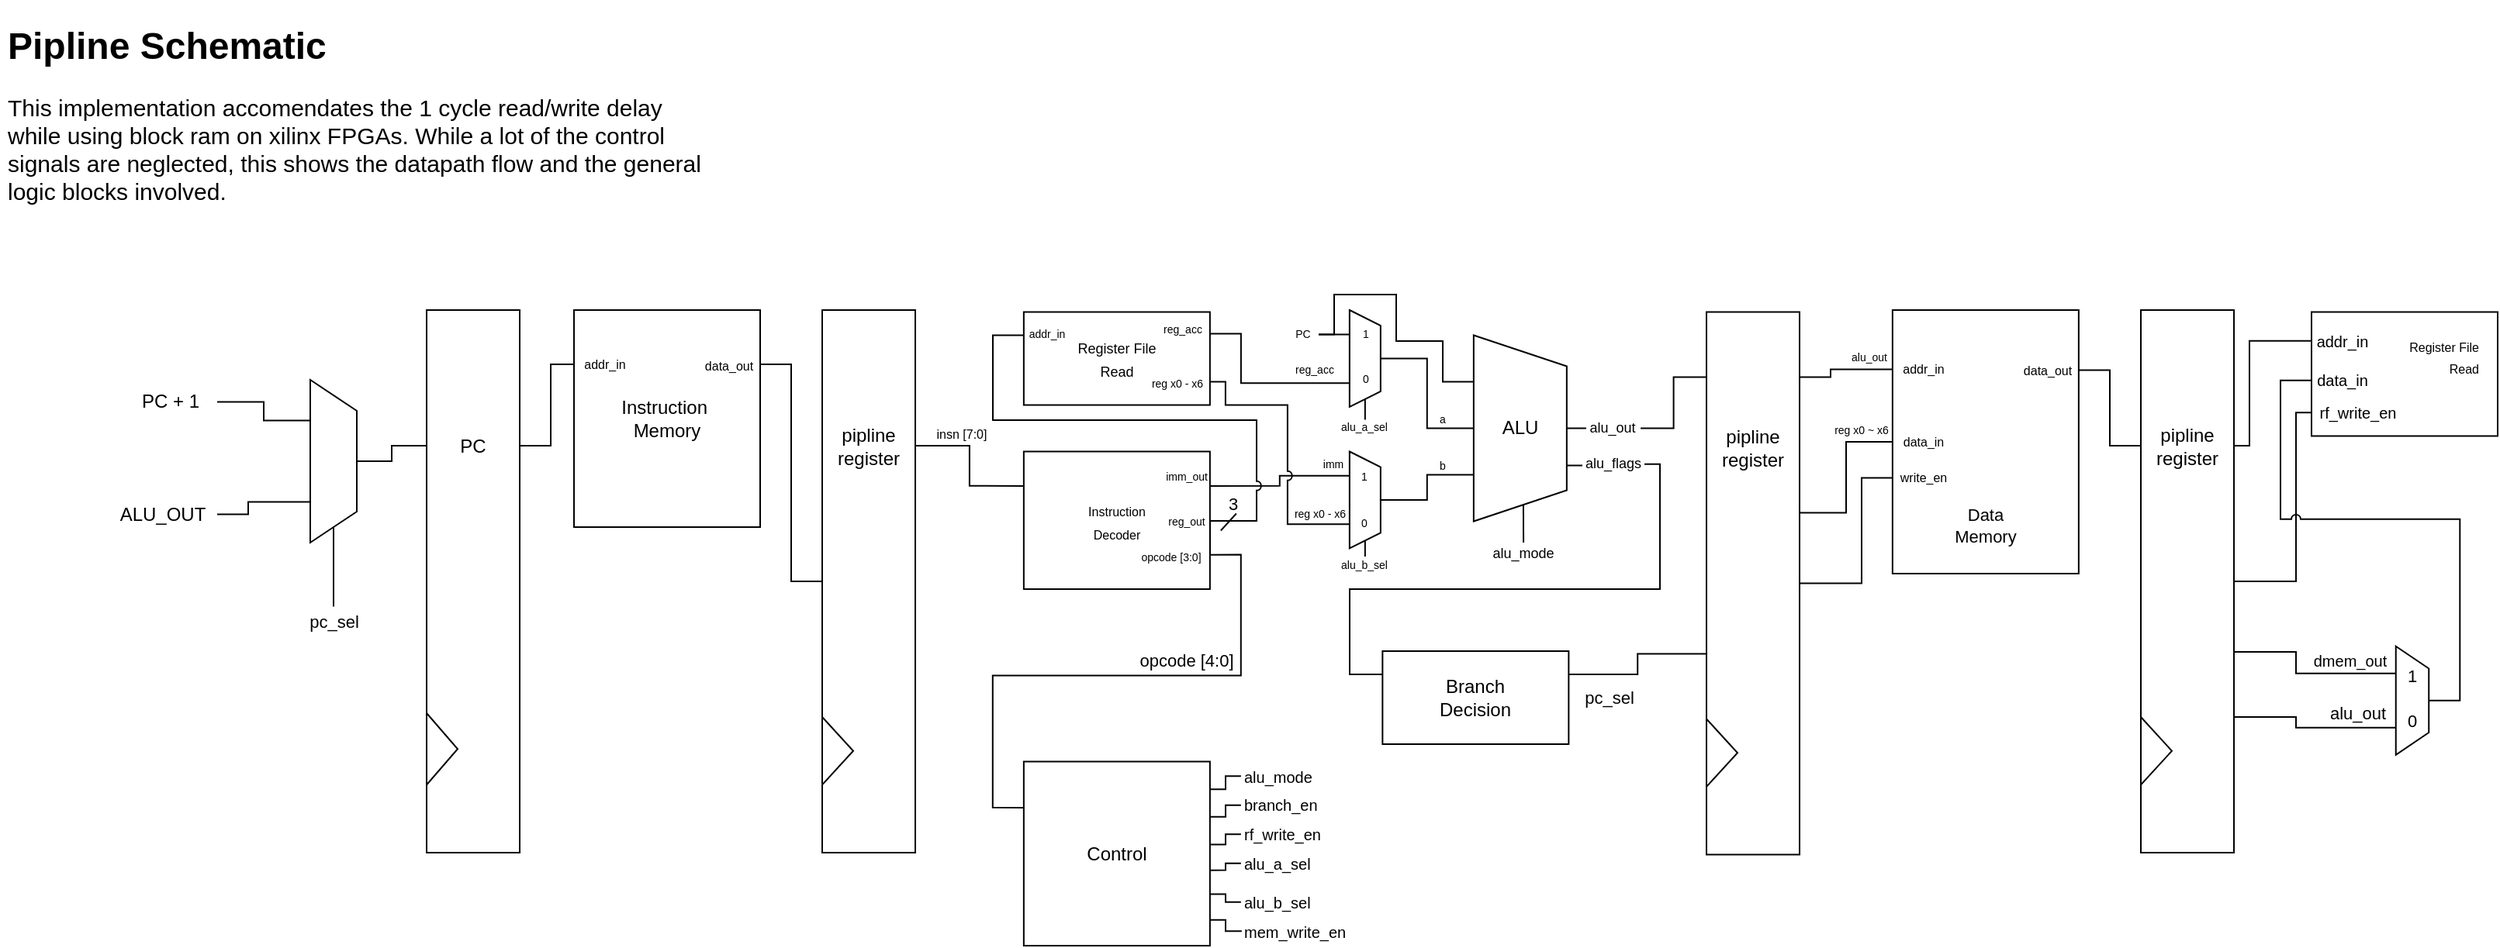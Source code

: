 <mxfile version="22.1.15" type="device">
  <diagram name="Page-1" id="C5f-q9KIwTnNEgcXSA0X">
    <mxGraphModel dx="414" dy="281" grid="1" gridSize="10" guides="1" tooltips="1" connect="1" arrows="1" fold="1" page="1" pageScale="1" pageWidth="1700" pageHeight="700" math="0" shadow="0">
      <root>
        <mxCell id="0" />
        <mxCell id="1" parent="0" />
        <mxCell id="jeE5MprJbQdfb26vRbnc-1" value="&lt;h1&gt;&lt;span style=&quot;background-color: initial;&quot;&gt;Pipline Schematic&lt;/span&gt;&lt;/h1&gt;&lt;p&gt;&lt;span style=&quot;font-size: 15px; font-weight: 400;&quot;&gt;This implementation accomendates the 1 cycle read/write delay while using block ram on xilinx FPGAs. While a lot of the control signals are neglected, this shows the datapath flow and the general logic blocks involved.&lt;/span&gt;&lt;/p&gt;&lt;p style=&quot;font-size: 15px;&quot;&gt;&lt;br&gt;&lt;/p&gt;" style="text;html=1;strokeColor=none;fillColor=none;spacing=5;spacingTop=-20;whiteSpace=wrap;overflow=hidden;rounded=0;" parent="1" vertex="1">
          <mxGeometry x="40" y="50" width="460" height="130" as="geometry" />
        </mxCell>
        <mxCell id="LwA3oYYz0MGMY8bBPc8x-19" value="x" style="group" parent="1" vertex="1" connectable="0">
          <mxGeometry x="315" y="240" width="60" height="350" as="geometry" />
        </mxCell>
        <mxCell id="LwA3oYYz0MGMY8bBPc8x-10" value="" style="rounded=0;whiteSpace=wrap;html=1;container=0;" parent="LwA3oYYz0MGMY8bBPc8x-19" vertex="1">
          <mxGeometry width="60" height="350" as="geometry" />
        </mxCell>
        <mxCell id="LwA3oYYz0MGMY8bBPc8x-11" value="&lt;font style=&quot;font-size: 12px;&quot;&gt;PC&lt;/font&gt;" style="text;html=1;strokeColor=none;fillColor=none;align=center;verticalAlign=middle;whiteSpace=wrap;rounded=0;container=0;" parent="LwA3oYYz0MGMY8bBPc8x-19" vertex="1">
          <mxGeometry x="15" y="43.75" width="30" height="87.5" as="geometry" />
        </mxCell>
        <mxCell id="LwA3oYYz0MGMY8bBPc8x-18" value="" style="triangle;whiteSpace=wrap;html=1;container=0;" parent="LwA3oYYz0MGMY8bBPc8x-19" vertex="1">
          <mxGeometry y="260" width="20" height="46.25" as="geometry" />
        </mxCell>
        <mxCell id="czWufR2v6qfrCZfqMZqi-69" style="edgeStyle=orthogonalEdgeStyle;shape=connector;rounded=0;jumpStyle=arc;orthogonalLoop=1;jettySize=auto;html=1;exitX=1;exitY=0.25;exitDx=0;exitDy=0;entryX=0;entryY=0.5;entryDx=0;entryDy=0;labelBackgroundColor=default;strokeColor=default;align=center;verticalAlign=middle;fontFamily=Helvetica;fontSize=11;fontColor=default;endArrow=none;endFill=0;" parent="1" source="LwA3oYYz0MGMY8bBPc8x-20" target="LwA3oYYz0MGMY8bBPc8x-23" edge="1">
          <mxGeometry relative="1" as="geometry">
            <Array as="points">
              <mxPoint x="550" y="275" />
              <mxPoint x="550" y="415" />
            </Array>
          </mxGeometry>
        </mxCell>
        <mxCell id="LwA3oYYz0MGMY8bBPc8x-20" value="Instruction&amp;nbsp;&lt;br&gt;Memory" style="rounded=0;whiteSpace=wrap;html=1;" parent="1" vertex="1">
          <mxGeometry x="410" y="240" width="120" height="140" as="geometry" />
        </mxCell>
        <mxCell id="LwA3oYYz0MGMY8bBPc8x-22" value="" style="group" parent="1" vertex="1" connectable="0">
          <mxGeometry x="570" y="240" width="60" height="350" as="geometry" />
        </mxCell>
        <mxCell id="LwA3oYYz0MGMY8bBPc8x-23" value="" style="rounded=0;whiteSpace=wrap;html=1;container=0;" parent="LwA3oYYz0MGMY8bBPc8x-22" vertex="1">
          <mxGeometry width="60" height="350" as="geometry" />
        </mxCell>
        <mxCell id="LwA3oYYz0MGMY8bBPc8x-24" value="pipline&lt;br&gt;register" style="text;html=1;strokeColor=none;fillColor=none;align=center;verticalAlign=middle;whiteSpace=wrap;rounded=0;container=0;" parent="LwA3oYYz0MGMY8bBPc8x-22" vertex="1">
          <mxGeometry x="15" y="43.75" width="30" height="87.5" as="geometry" />
        </mxCell>
        <mxCell id="LwA3oYYz0MGMY8bBPc8x-25" value="" style="triangle;whiteSpace=wrap;html=1;container=0;" parent="LwA3oYYz0MGMY8bBPc8x-22" vertex="1">
          <mxGeometry y="262.5" width="20" height="43.75" as="geometry" />
        </mxCell>
        <mxCell id="czWufR2v6qfrCZfqMZqi-32" style="edgeStyle=orthogonalEdgeStyle;shape=connector;rounded=0;orthogonalLoop=1;jettySize=auto;html=1;exitX=1;exitY=0.25;exitDx=0;exitDy=0;entryX=0.25;entryY=1;entryDx=0;entryDy=0;labelBackgroundColor=default;strokeColor=default;align=center;verticalAlign=middle;fontFamily=Helvetica;fontSize=11;fontColor=default;endArrow=none;endFill=0;jumpStyle=arc;" parent="1" source="LwA3oYYz0MGMY8bBPc8x-26" target="czWufR2v6qfrCZfqMZqi-17" edge="1">
          <mxGeometry relative="1" as="geometry" />
        </mxCell>
        <mxCell id="czWufR2v6qfrCZfqMZqi-70" style="edgeStyle=orthogonalEdgeStyle;shape=connector;rounded=0;jumpStyle=arc;orthogonalLoop=1;jettySize=auto;html=1;exitX=1;exitY=0.75;exitDx=0;exitDy=0;labelBackgroundColor=default;strokeColor=default;align=center;verticalAlign=middle;fontFamily=Helvetica;fontSize=11;fontColor=default;endArrow=none;endFill=0;entryX=0;entryY=0.25;entryDx=0;entryDy=0;" parent="1" source="LwA3oYYz0MGMY8bBPc8x-26" target="LwA3oYYz0MGMY8bBPc8x-57" edge="1">
          <mxGeometry relative="1" as="geometry">
            <mxPoint x="829.93" y="376.11" as="targetPoint" />
            <Array as="points">
              <mxPoint x="820" y="376" />
              <mxPoint x="850" y="376" />
              <mxPoint x="850" y="311" />
              <mxPoint x="680" y="311" />
              <mxPoint x="680" y="256" />
            </Array>
          </mxGeometry>
        </mxCell>
        <mxCell id="czWufR2v6qfrCZfqMZqi-86" style="edgeStyle=orthogonalEdgeStyle;shape=connector;rounded=0;jumpStyle=arc;orthogonalLoop=1;jettySize=auto;html=1;exitX=1;exitY=0.75;exitDx=0;exitDy=0;entryX=0;entryY=0.25;entryDx=0;entryDy=0;labelBackgroundColor=default;strokeColor=default;align=center;verticalAlign=middle;fontFamily=Helvetica;fontSize=11;fontColor=default;endArrow=none;endFill=0;" parent="1" source="LwA3oYYz0MGMY8bBPc8x-26" target="LwA3oYYz0MGMY8bBPc8x-52" edge="1">
          <mxGeometry relative="1" as="geometry" />
        </mxCell>
        <mxCell id="LwA3oYYz0MGMY8bBPc8x-26" value="&lt;font style=&quot;font-size: 8px;&quot;&gt;Instruction &lt;br&gt;Decoder&lt;/font&gt;" style="rounded=0;whiteSpace=wrap;html=1;" parent="1" vertex="1">
          <mxGeometry x="699.93" y="331.25" width="120" height="88.75" as="geometry" />
        </mxCell>
        <mxCell id="czWufR2v6qfrCZfqMZqi-59" style="edgeStyle=orthogonalEdgeStyle;shape=connector;rounded=0;jumpStyle=arc;orthogonalLoop=1;jettySize=auto;html=1;exitX=1;exitY=0.25;exitDx=0;exitDy=0;labelBackgroundColor=default;strokeColor=default;align=center;verticalAlign=middle;fontFamily=Helvetica;fontSize=11;fontColor=default;endArrow=none;endFill=0;entryX=0;entryY=0.63;entryDx=0;entryDy=0;entryPerimeter=0;" parent="1" source="LwA3oYYz0MGMY8bBPc8x-27" target="Yd-1eChZx268DEH1X6W6-35" edge="1">
          <mxGeometry relative="1" as="geometry">
            <mxPoint x="1140.47" y="436.2" as="targetPoint" />
          </mxGeometry>
        </mxCell>
        <mxCell id="LwA3oYYz0MGMY8bBPc8x-27" value="Branch &lt;br&gt;Decision" style="rounded=0;whiteSpace=wrap;html=1;" parent="1" vertex="1">
          <mxGeometry x="931.18" y="460" width="120" height="60" as="geometry" />
        </mxCell>
        <mxCell id="LwA3oYYz0MGMY8bBPc8x-51" value="" style="rounded=0;whiteSpace=wrap;html=1;" parent="1" vertex="1">
          <mxGeometry x="1259.93" y="240" width="120" height="170" as="geometry" />
        </mxCell>
        <mxCell id="LwA3oYYz0MGMY8bBPc8x-52" value="Control" style="rounded=0;whiteSpace=wrap;html=1;points=[[0,0,0,0,0],[0,0.25,0,0,0],[0,0.5,0,0,0],[0,0.75,0,0,0],[0,1,0,0,0],[0.25,0,0,0,0],[0.25,1,0,0,0],[0.5,0,0,0,0],[0.5,1,0,0,0],[0.75,0,0,0,0],[0.75,1,0,0,0],[1,0,0,0,0],[1,0.15,0,0,0],[1,0.3,0,0,0],[1,0.45,0,0,0],[1,0.59,0,0,0],[1,0.72,0,0,0],[1,0.86,0,0,0],[1,1,0,0,0]];" parent="1" vertex="1">
          <mxGeometry x="699.93" y="531.25" width="120" height="118.75" as="geometry" />
        </mxCell>
        <mxCell id="LwA3oYYz0MGMY8bBPc8x-53" value="" style="group" parent="1" vertex="1" connectable="0">
          <mxGeometry x="1420" y="240" width="60" height="350" as="geometry" />
        </mxCell>
        <mxCell id="LwA3oYYz0MGMY8bBPc8x-54" value="" style="rounded=0;whiteSpace=wrap;html=1;container=0;points=[[0,0,0,0,0],[0,0.12,0,0,0],[0,0.25,0,0,0],[0,0.37,0,0,0],[0,0.5,0,0,0],[0,0.63,0,0,0],[0,0.75,0,0,0],[0,0.88,0,0,0],[0,1,0,0,0],[0.25,0,0,0,0],[0.25,1,0,0,0],[0.5,0,0,0,0],[0.5,1,0,0,0],[0.75,0,0,0,0],[0.75,1,0,0,0],[1,0,0,0,0],[1,0.12,0,0,0],[1,0.25,0,0,0],[1,0.37,0,0,0],[1,0.5,0,0,0],[1,0.63,0,0,0],[1,0.75,0,0,0],[1,0.88,0,0,0],[1,1,0,0,0]];" parent="LwA3oYYz0MGMY8bBPc8x-53" vertex="1">
          <mxGeometry width="60" height="350" as="geometry" />
        </mxCell>
        <mxCell id="LwA3oYYz0MGMY8bBPc8x-55" value="pipline&lt;br&gt;register" style="text;html=1;strokeColor=none;fillColor=none;align=center;verticalAlign=middle;whiteSpace=wrap;rounded=0;container=0;" parent="LwA3oYYz0MGMY8bBPc8x-53" vertex="1">
          <mxGeometry x="15" y="43.75" width="30" height="87.5" as="geometry" />
        </mxCell>
        <mxCell id="LwA3oYYz0MGMY8bBPc8x-56" value="" style="triangle;whiteSpace=wrap;html=1;container=0;" parent="LwA3oYYz0MGMY8bBPc8x-53" vertex="1">
          <mxGeometry y="262.5" width="20" height="43.75" as="geometry" />
        </mxCell>
        <mxCell id="czWufR2v6qfrCZfqMZqi-20" style="edgeStyle=orthogonalEdgeStyle;shape=connector;rounded=0;orthogonalLoop=1;jettySize=auto;html=1;exitX=1;exitY=0.25;exitDx=0;exitDy=0;entryX=0.75;entryY=1;entryDx=0;entryDy=0;labelBackgroundColor=default;strokeColor=default;align=center;verticalAlign=middle;fontFamily=Helvetica;fontSize=11;fontColor=default;endArrow=none;endFill=0;" parent="1" edge="1">
          <mxGeometry relative="1" as="geometry">
            <mxPoint x="819.93" y="256.44" as="sourcePoint" />
            <mxPoint x="909.93" y="287.065" as="targetPoint" />
            <Array as="points">
              <mxPoint x="819.93" y="255.25" />
              <mxPoint x="839.93" y="255.25" />
              <mxPoint x="839.93" y="287.25" />
            </Array>
          </mxGeometry>
        </mxCell>
        <mxCell id="czWufR2v6qfrCZfqMZqi-31" style="edgeStyle=orthogonalEdgeStyle;shape=connector;rounded=0;orthogonalLoop=1;jettySize=auto;html=1;exitX=1;exitY=0.75;exitDx=0;exitDy=0;labelBackgroundColor=default;strokeColor=default;align=center;verticalAlign=middle;fontFamily=Helvetica;fontSize=11;fontColor=default;endArrow=none;endFill=0;entryX=0.75;entryY=1;entryDx=0;entryDy=0;jumpStyle=arc;" parent="1" source="LwA3oYYz0MGMY8bBPc8x-57" target="czWufR2v6qfrCZfqMZqi-17" edge="1">
          <mxGeometry relative="1" as="geometry">
            <mxPoint x="889.93" y="381.25" as="targetPoint" />
            <Array as="points">
              <mxPoint x="829.93" y="286.25" />
              <mxPoint x="829.93" y="301.25" />
              <mxPoint x="869.93" y="301.25" />
              <mxPoint x="869.93" y="378.25" />
            </Array>
          </mxGeometry>
        </mxCell>
        <mxCell id="LwA3oYYz0MGMY8bBPc8x-57" value="&lt;font style=&quot;font-size: 9px;&quot;&gt;Register File &lt;br&gt;Read&lt;/font&gt;" style="rounded=0;whiteSpace=wrap;html=1;" parent="1" vertex="1">
          <mxGeometry x="699.93" y="241.25" width="120" height="60" as="geometry" />
        </mxCell>
        <mxCell id="LwA3oYYz0MGMY8bBPc8x-58" value="" style="rounded=0;whiteSpace=wrap;html=1;" parent="1" vertex="1">
          <mxGeometry x="1530" y="241.25" width="120" height="80" as="geometry" />
        </mxCell>
        <mxCell id="Yd-1eChZx268DEH1X6W6-60" style="edgeStyle=orthogonalEdgeStyle;shape=connector;rounded=0;orthogonalLoop=1;jettySize=auto;html=1;entryX=0.25;entryY=1;entryDx=0;entryDy=0;labelBackgroundColor=default;strokeColor=default;align=center;verticalAlign=middle;fontFamily=Helvetica;fontSize=11;fontColor=default;endArrow=none;endFill=0;" parent="1" source="czWufR2v6qfrCZfqMZqi-7" target="Yd-1eChZx268DEH1X6W6-4" edge="1">
          <mxGeometry relative="1" as="geometry" />
        </mxCell>
        <mxCell id="czWufR2v6qfrCZfqMZqi-7" value="PC + 1" style="text;html=1;strokeColor=none;fillColor=none;align=center;verticalAlign=middle;whiteSpace=wrap;rounded=0;" parent="1" vertex="1">
          <mxGeometry x="120" y="284.25" width="60" height="30" as="geometry" />
        </mxCell>
        <mxCell id="czWufR2v6qfrCZfqMZqi-18" style="edgeStyle=orthogonalEdgeStyle;shape=connector;rounded=0;orthogonalLoop=1;jettySize=auto;html=1;exitX=0.5;exitY=0;exitDx=0;exitDy=0;entryX=0.5;entryY=1;entryDx=0;entryDy=0;labelBackgroundColor=default;strokeColor=default;align=center;verticalAlign=middle;fontFamily=Helvetica;fontSize=11;fontColor=default;endArrow=none;endFill=0;entryPerimeter=0;" parent="1" source="czWufR2v6qfrCZfqMZqi-16" target="czWufR2v6qfrCZfqMZqi-36" edge="1">
          <mxGeometry relative="1" as="geometry">
            <mxPoint x="969.93" y="281.25" as="targetPoint" />
          </mxGeometry>
        </mxCell>
        <mxCell id="czWufR2v6qfrCZfqMZqi-16" value="" style="shape=trapezoid;perimeter=trapezoidPerimeter;whiteSpace=wrap;html=1;fixedSize=1;direction=south;size=10;" parent="1" vertex="1">
          <mxGeometry x="909.93" y="240" width="20" height="62.5" as="geometry" />
        </mxCell>
        <mxCell id="czWufR2v6qfrCZfqMZqi-19" style="edgeStyle=orthogonalEdgeStyle;shape=connector;rounded=0;orthogonalLoop=1;jettySize=auto;html=1;exitX=0.5;exitY=0;exitDx=0;exitDy=0;entryX=0.75;entryY=1;entryDx=0;entryDy=0;labelBackgroundColor=default;strokeColor=default;align=center;verticalAlign=middle;fontFamily=Helvetica;fontSize=11;fontColor=default;endArrow=none;endFill=0;entryPerimeter=0;" parent="1" source="czWufR2v6qfrCZfqMZqi-17" target="czWufR2v6qfrCZfqMZqi-36" edge="1">
          <mxGeometry relative="1" as="geometry">
            <mxPoint x="969.93" y="351.25" as="targetPoint" />
          </mxGeometry>
        </mxCell>
        <mxCell id="czWufR2v6qfrCZfqMZqi-17" value="" style="shape=trapezoid;perimeter=trapezoidPerimeter;whiteSpace=wrap;html=1;fixedSize=1;direction=south;size=10;" parent="1" vertex="1">
          <mxGeometry x="909.93" y="331.25" width="20" height="62.5" as="geometry" />
        </mxCell>
        <mxCell id="czWufR2v6qfrCZfqMZqi-23" value="reg_acc" style="text;html=1;strokeColor=none;fillColor=none;align=center;verticalAlign=middle;whiteSpace=wrap;rounded=0;fontSize=7;fontFamily=Helvetica;fontColor=default;" parent="1" vertex="1">
          <mxGeometry x="869.93" y="273.25" width="35" height="11" as="geometry" />
        </mxCell>
        <mxCell id="czWufR2v6qfrCZfqMZqi-26" style="edgeStyle=orthogonalEdgeStyle;shape=connector;rounded=0;orthogonalLoop=1;jettySize=auto;html=1;exitX=1;exitY=0.5;exitDx=0;exitDy=0;entryX=0.25;entryY=1;entryDx=0;entryDy=0;labelBackgroundColor=default;strokeColor=default;align=center;verticalAlign=middle;fontFamily=Helvetica;fontSize=11;fontColor=default;endArrow=none;endFill=0;" parent="1" source="czWufR2v6qfrCZfqMZqi-25" target="czWufR2v6qfrCZfqMZqi-16" edge="1">
          <mxGeometry relative="1" as="geometry" />
        </mxCell>
        <mxCell id="czWufR2v6qfrCZfqMZqi-25" value="PC" style="text;html=1;strokeColor=none;fillColor=none;align=center;verticalAlign=middle;whiteSpace=wrap;rounded=0;fontSize=7;fontFamily=Helvetica;fontColor=default;" parent="1" vertex="1">
          <mxGeometry x="869.93" y="252.75" width="20.07" height="6" as="geometry" />
        </mxCell>
        <mxCell id="czWufR2v6qfrCZfqMZqi-27" value="0" style="text;html=1;strokeColor=none;fillColor=none;align=center;verticalAlign=middle;whiteSpace=wrap;rounded=0;fontSize=7;fontFamily=Helvetica;fontColor=default;" parent="1" vertex="1">
          <mxGeometry x="908.68" y="282.25" width="22.5" height="6" as="geometry" />
        </mxCell>
        <mxCell id="czWufR2v6qfrCZfqMZqi-28" value="1" style="text;html=1;strokeColor=none;fillColor=none;align=center;verticalAlign=middle;whiteSpace=wrap;rounded=0;fontSize=7;fontFamily=Helvetica;fontColor=default;" parent="1" vertex="1">
          <mxGeometry x="908.68" y="252.75" width="22.5" height="6" as="geometry" />
        </mxCell>
        <mxCell id="czWufR2v6qfrCZfqMZqi-29" value="0" style="text;html=1;strokeColor=none;fillColor=none;align=center;verticalAlign=middle;whiteSpace=wrap;rounded=0;fontSize=7;fontFamily=Helvetica;fontColor=default;" parent="1" vertex="1">
          <mxGeometry x="914.31" y="375.25" width="11.25" height="6" as="geometry" />
        </mxCell>
        <mxCell id="czWufR2v6qfrCZfqMZqi-30" value="1" style="text;html=1;strokeColor=none;fillColor=none;align=center;verticalAlign=middle;whiteSpace=wrap;rounded=0;fontSize=7;fontFamily=Helvetica;fontColor=default;" parent="1" vertex="1">
          <mxGeometry x="914.31" y="345.25" width="11.25" height="6" as="geometry" />
        </mxCell>
        <mxCell id="czWufR2v6qfrCZfqMZqi-33" value="reg x0 - x6" style="text;html=1;strokeColor=none;fillColor=none;align=center;verticalAlign=middle;whiteSpace=wrap;rounded=0;fontSize=7;fontFamily=Helvetica;fontColor=default;" parent="1" vertex="1">
          <mxGeometry x="872.93" y="366.25" width="36.25" height="11" as="geometry" />
        </mxCell>
        <mxCell id="czWufR2v6qfrCZfqMZqi-34" value="imm" style="text;html=1;strokeColor=none;fillColor=none;align=center;verticalAlign=middle;whiteSpace=wrap;rounded=0;fontSize=7;fontFamily=Helvetica;fontColor=default;" parent="1" vertex="1">
          <mxGeometry x="889.93" y="334.25" width="19.25" height="11" as="geometry" />
        </mxCell>
        <mxCell id="czWufR2v6qfrCZfqMZqi-45" style="edgeStyle=orthogonalEdgeStyle;shape=connector;rounded=0;jumpStyle=arc;orthogonalLoop=1;jettySize=auto;html=1;exitX=0.7;exitY=0;exitDx=0;exitDy=0;exitPerimeter=0;entryX=0;entryY=0.5;entryDx=0;entryDy=0;labelBackgroundColor=default;strokeColor=default;align=center;verticalAlign=middle;fontFamily=Helvetica;fontSize=11;fontColor=default;endArrow=none;endFill=0;" parent="1" source="czWufR2v6qfrCZfqMZqi-36" target="czWufR2v6qfrCZfqMZqi-44" edge="1">
          <mxGeometry relative="1" as="geometry" />
        </mxCell>
        <mxCell id="czWufR2v6qfrCZfqMZqi-51" style="edgeStyle=orthogonalEdgeStyle;shape=connector;rounded=0;jumpStyle=arc;orthogonalLoop=1;jettySize=auto;html=1;exitX=0.5;exitY=0;exitDx=0;exitDy=0;exitPerimeter=0;entryX=0;entryY=0.5;entryDx=0;entryDy=0;labelBackgroundColor=default;strokeColor=default;align=center;verticalAlign=middle;fontFamily=Helvetica;fontSize=11;fontColor=default;endArrow=none;endFill=0;" parent="1" source="czWufR2v6qfrCZfqMZqi-36" target="czWufR2v6qfrCZfqMZqi-47" edge="1">
          <mxGeometry relative="1" as="geometry" />
        </mxCell>
        <mxCell id="czWufR2v6qfrCZfqMZqi-36" value="" style="shape=trapezoid;perimeter=trapezoidPerimeter;whiteSpace=wrap;html=1;fixedSize=1;fontFamily=Helvetica;fontSize=11;fontColor=default;points=[[0,0,0,0,0],[0,0.25,0,0,0],[0,0.5,0,0,0],[0,0.75,0,0,0],[0,1,0,0,0],[0.25,1,0,0,0],[0.3,0,0,0,0],[0.5,0,0,0,0],[0.5,1,0,0,0],[0.5,1,0,0,19],[0.7,0,0,0,0],[0.75,1,0,0,0],[1,0,0,0,0],[1,0.25,0,0,0],[1,0.75,0,0,0],[1,1,0,0,0]];rotation=90;container=0;" parent="1" vertex="1">
          <mxGeometry x="959.93" y="286.25" width="120" height="60" as="geometry" />
        </mxCell>
        <mxCell id="LwA3oYYz0MGMY8bBPc8x-31" value="ALU&lt;br&gt;" style="text;html=1;strokeColor=none;fillColor=none;align=center;verticalAlign=middle;whiteSpace=wrap;rounded=0;container=0;" parent="1" vertex="1">
          <mxGeometry x="994.93" y="297.5" width="50" height="37.5" as="geometry" />
        </mxCell>
        <mxCell id="czWufR2v6qfrCZfqMZqi-57" style="edgeStyle=orthogonalEdgeStyle;shape=connector;rounded=0;jumpStyle=arc;orthogonalLoop=1;jettySize=auto;html=1;exitX=1;exitY=0.5;exitDx=0;exitDy=0;entryX=0;entryY=0.25;entryDx=0;entryDy=0;labelBackgroundColor=default;strokeColor=default;align=center;verticalAlign=middle;fontFamily=Helvetica;fontSize=11;fontColor=default;endArrow=none;endFill=0;" parent="1" source="czWufR2v6qfrCZfqMZqi-44" target="LwA3oYYz0MGMY8bBPc8x-27" edge="1">
          <mxGeometry relative="1" as="geometry">
            <Array as="points">
              <mxPoint x="1110" y="339" />
              <mxPoint x="1110" y="420" />
              <mxPoint x="910" y="420" />
              <mxPoint x="910" y="475" />
            </Array>
          </mxGeometry>
        </mxCell>
        <mxCell id="czWufR2v6qfrCZfqMZqi-44" value="&lt;font style=&quot;font-size: 9px;&quot;&gt;alu_flags&lt;/font&gt;" style="text;html=1;strokeColor=none;fillColor=none;align=center;verticalAlign=middle;whiteSpace=wrap;rounded=0;fontSize=9;fontFamily=Helvetica;fontColor=default;container=0;" parent="1" vertex="1">
          <mxGeometry x="1060" y="332.5" width="40" height="13.75" as="geometry" />
        </mxCell>
        <mxCell id="czWufR2v6qfrCZfqMZqi-47" value="&lt;font style=&quot;font-size: 9px;&quot;&gt;alu_out&lt;/font&gt;" style="text;html=1;strokeColor=none;fillColor=none;align=center;verticalAlign=middle;whiteSpace=wrap;rounded=0;fontSize=9;fontFamily=Helvetica;fontColor=default;container=0;" parent="1" vertex="1">
          <mxGeometry x="1062.46" y="309.38" width="35.07" height="13.75" as="geometry" />
        </mxCell>
        <mxCell id="czWufR2v6qfrCZfqMZqi-60" value="pc_sel" style="text;html=1;strokeColor=none;fillColor=none;align=center;verticalAlign=middle;whiteSpace=wrap;rounded=0;fontSize=11;fontFamily=Helvetica;fontColor=default;" parent="1" vertex="1">
          <mxGeometry x="1055.0" y="480" width="45" height="20" as="geometry" />
        </mxCell>
        <mxCell id="czWufR2v6qfrCZfqMZqi-66" value="&lt;font style=&quot;font-size: 8px;&quot;&gt;addr_in&lt;/font&gt;" style="text;html=1;strokeColor=none;fillColor=none;align=center;verticalAlign=middle;whiteSpace=wrap;rounded=0;fontSize=11;fontFamily=Helvetica;fontColor=default;" parent="1" vertex="1">
          <mxGeometry x="410" y="264.5" width="40" height="18.5" as="geometry" />
        </mxCell>
        <mxCell id="czWufR2v6qfrCZfqMZqi-67" style="edgeStyle=orthogonalEdgeStyle;shape=connector;rounded=0;jumpStyle=arc;orthogonalLoop=1;jettySize=auto;html=1;exitX=1;exitY=0.25;exitDx=0;exitDy=0;entryX=0;entryY=0.25;entryDx=0;entryDy=0;labelBackgroundColor=default;strokeColor=default;align=center;verticalAlign=middle;fontFamily=Helvetica;fontSize=11;fontColor=default;endArrow=none;endFill=0;" parent="1" source="LwA3oYYz0MGMY8bBPc8x-10" target="LwA3oYYz0MGMY8bBPc8x-20" edge="1">
          <mxGeometry relative="1" as="geometry" />
        </mxCell>
        <mxCell id="czWufR2v6qfrCZfqMZqi-68" value="&lt;span style=&quot;font-size: 8px;&quot;&gt;data_out&lt;/span&gt;" style="text;html=1;strokeColor=none;fillColor=none;align=center;verticalAlign=middle;whiteSpace=wrap;rounded=0;fontSize=11;fontFamily=Helvetica;fontColor=default;" parent="1" vertex="1">
          <mxGeometry x="490" y="265.25" width="40" height="18.5" as="geometry" />
        </mxCell>
        <mxCell id="czWufR2v6qfrCZfqMZqi-71" value="&lt;font style=&quot;font-size: 7px;&quot;&gt;imm_out&lt;/font&gt;" style="text;html=1;strokeColor=none;fillColor=none;align=center;verticalAlign=middle;whiteSpace=wrap;rounded=0;fontSize=11;fontFamily=Helvetica;fontColor=default;" parent="1" vertex="1">
          <mxGeometry x="789.93" y="341.25" width="30" height="10" as="geometry" />
        </mxCell>
        <mxCell id="czWufR2v6qfrCZfqMZqi-72" value="&lt;font style=&quot;font-size: 7px;&quot;&gt;reg_out&lt;/font&gt;" style="text;html=1;strokeColor=none;fillColor=none;align=center;verticalAlign=middle;whiteSpace=wrap;rounded=0;fontSize=11;fontFamily=Helvetica;fontColor=default;" parent="1" vertex="1">
          <mxGeometry x="789.93" y="370" width="30" height="10" as="geometry" />
        </mxCell>
        <mxCell id="czWufR2v6qfrCZfqMZqi-76" value="" style="endArrow=none;html=1;rounded=0;labelBackgroundColor=default;strokeColor=default;align=center;verticalAlign=middle;fontFamily=Helvetica;fontSize=11;fontColor=default;shape=connector;jumpStyle=none;" parent="1" edge="1">
          <mxGeometry width="50" height="50" relative="1" as="geometry">
            <mxPoint x="826.93" y="382.25" as="sourcePoint" />
            <mxPoint x="836.93" y="371.25" as="targetPoint" />
          </mxGeometry>
        </mxCell>
        <mxCell id="czWufR2v6qfrCZfqMZqi-80" value="3" style="text;html=1;strokeColor=none;fillColor=none;align=center;verticalAlign=middle;whiteSpace=wrap;rounded=0;fontSize=11;fontFamily=Helvetica;fontColor=default;" parent="1" vertex="1">
          <mxGeometry x="829.93" y="360" width="10" height="10" as="geometry" />
        </mxCell>
        <mxCell id="czWufR2v6qfrCZfqMZqi-81" value="reg_acc" style="text;html=1;strokeColor=none;fillColor=none;align=center;verticalAlign=middle;whiteSpace=wrap;rounded=0;fontSize=7;fontFamily=Helvetica;fontColor=default;" parent="1" vertex="1">
          <mxGeometry x="784.93" y="247.75" width="35" height="11" as="geometry" />
        </mxCell>
        <mxCell id="czWufR2v6qfrCZfqMZqi-82" value="reg x0 - x6" style="text;html=1;strokeColor=none;fillColor=none;align=center;verticalAlign=middle;whiteSpace=wrap;rounded=0;fontSize=7;fontFamily=Helvetica;fontColor=default;" parent="1" vertex="1">
          <mxGeometry x="779.93" y="282.25" width="37.5" height="11" as="geometry" />
        </mxCell>
        <mxCell id="czWufR2v6qfrCZfqMZqi-83" value="addr_in" style="text;html=1;strokeColor=none;fillColor=none;align=center;verticalAlign=middle;whiteSpace=wrap;rounded=0;fontSize=7;fontFamily=Helvetica;fontColor=default;" parent="1" vertex="1">
          <mxGeometry x="699.93" y="250.25" width="30" height="11" as="geometry" />
        </mxCell>
        <mxCell id="czWufR2v6qfrCZfqMZqi-84" style="edgeStyle=orthogonalEdgeStyle;shape=connector;rounded=0;jumpStyle=arc;orthogonalLoop=1;jettySize=auto;html=1;exitX=1;exitY=0.25;exitDx=0;exitDy=0;entryX=0;entryY=0.25;entryDx=0;entryDy=0;labelBackgroundColor=default;strokeColor=default;align=center;verticalAlign=middle;fontFamily=Helvetica;fontSize=11;fontColor=default;endArrow=none;endFill=0;" parent="1" source="LwA3oYYz0MGMY8bBPc8x-23" target="LwA3oYYz0MGMY8bBPc8x-26" edge="1">
          <mxGeometry relative="1" as="geometry" />
        </mxCell>
        <mxCell id="czWufR2v6qfrCZfqMZqi-85" value="&lt;font style=&quot;font-size: 8px;&quot;&gt;insn [7:0]&lt;/font&gt;" style="text;html=1;strokeColor=none;fillColor=none;align=center;verticalAlign=middle;whiteSpace=wrap;rounded=0;fontSize=11;fontFamily=Helvetica;fontColor=default;" parent="1" vertex="1">
          <mxGeometry x="640" y="314.12" width="40" height="9.75" as="geometry" />
        </mxCell>
        <mxCell id="czWufR2v6qfrCZfqMZqi-87" value="opcode [4:0]" style="text;html=1;strokeColor=none;fillColor=none;align=center;verticalAlign=middle;whiteSpace=wrap;rounded=0;fontSize=11;fontFamily=Helvetica;fontColor=default;" parent="1" vertex="1">
          <mxGeometry x="769.93" y="451.25" width="70" height="30" as="geometry" />
        </mxCell>
        <mxCell id="czWufR2v6qfrCZfqMZqi-88" value="&lt;font style=&quot;font-size: 7px;&quot;&gt;opcode [3:0]&lt;/font&gt;" style="text;html=1;strokeColor=none;fillColor=none;align=center;verticalAlign=middle;whiteSpace=wrap;rounded=0;fontSize=11;fontFamily=Helvetica;fontColor=default;" parent="1" vertex="1">
          <mxGeometry x="770" y="392.5" width="50" height="10" as="geometry" />
        </mxCell>
        <mxCell id="czWufR2v6qfrCZfqMZqi-95" style="edgeStyle=orthogonalEdgeStyle;shape=connector;rounded=0;jumpStyle=arc;orthogonalLoop=1;jettySize=auto;html=1;exitX=1;exitY=0.5;exitDx=0;exitDy=0;entryX=0;entryY=0.25;entryDx=0;entryDy=0;labelBackgroundColor=default;strokeColor=default;align=center;verticalAlign=middle;fontFamily=Helvetica;fontSize=11;fontColor=default;endArrow=none;endFill=0;" parent="1" source="czWufR2v6qfrCZfqMZqi-89" target="LwA3oYYz0MGMY8bBPc8x-54" edge="1">
          <mxGeometry relative="1" as="geometry" />
        </mxCell>
        <mxCell id="czWufR2v6qfrCZfqMZqi-89" value="data_out" style="text;html=1;strokeColor=none;fillColor=none;align=center;verticalAlign=middle;whiteSpace=wrap;rounded=0;fontSize=8;fontFamily=Helvetica;fontColor=default;" parent="1" vertex="1">
          <mxGeometry x="1340" y="268.75" width="40" height="20" as="geometry" />
        </mxCell>
        <mxCell id="czWufR2v6qfrCZfqMZqi-90" value="addr_in" style="text;html=1;strokeColor=none;fillColor=none;align=center;verticalAlign=middle;whiteSpace=wrap;rounded=0;fontSize=8;fontFamily=Helvetica;fontColor=default;" parent="1" vertex="1">
          <mxGeometry x="1260" y="268.25" width="40" height="20" as="geometry" />
        </mxCell>
        <mxCell id="czWufR2v6qfrCZfqMZqi-92" value="data_in" style="text;html=1;strokeColor=none;fillColor=none;align=center;verticalAlign=middle;whiteSpace=wrap;rounded=0;fontSize=8;fontFamily=Helvetica;fontColor=default;" parent="1" vertex="1">
          <mxGeometry x="1259.93" y="315" width="40.07" height="20" as="geometry" />
        </mxCell>
        <mxCell id="czWufR2v6qfrCZfqMZqi-93" value="Data Memory" style="text;html=1;strokeColor=none;fillColor=none;align=center;verticalAlign=middle;whiteSpace=wrap;rounded=0;fontSize=11;fontFamily=Helvetica;fontColor=default;" parent="1" vertex="1">
          <mxGeometry x="1290" y="363.75" width="60" height="30" as="geometry" />
        </mxCell>
        <mxCell id="czWufR2v6qfrCZfqMZqi-99" value="addr_in" style="text;html=1;strokeColor=none;fillColor=none;align=center;verticalAlign=middle;whiteSpace=wrap;rounded=0;fontSize=10;fontFamily=Helvetica;fontColor=default;" parent="1" vertex="1">
          <mxGeometry x="1530" y="251.5" width="40" height="16.75" as="geometry" />
        </mxCell>
        <mxCell id="czWufR2v6qfrCZfqMZqi-100" value="data_in" style="text;html=1;strokeColor=none;fillColor=none;align=center;verticalAlign=middle;whiteSpace=wrap;rounded=0;fontSize=10;fontFamily=Helvetica;fontColor=default;" parent="1" vertex="1">
          <mxGeometry x="1530" y="278" width="40" height="14.75" as="geometry" />
        </mxCell>
        <mxCell id="czWufR2v6qfrCZfqMZqi-104" value="&lt;font style=&quot;font-size: 8px;&quot;&gt;Register File Read&lt;/font&gt;" style="text;html=1;strokeColor=none;fillColor=none;align=right;verticalAlign=middle;whiteSpace=wrap;rounded=0;fontSize=11;fontFamily=Helvetica;fontColor=default;" parent="1" vertex="1">
          <mxGeometry x="1580" y="255" width="60" height="30" as="geometry" />
        </mxCell>
        <mxCell id="Yd-1eChZx268DEH1X6W6-6" style="edgeStyle=orthogonalEdgeStyle;shape=connector;rounded=0;jumpStyle=arc;orthogonalLoop=1;jettySize=auto;html=1;exitX=1;exitY=0.5;exitDx=0;exitDy=0;entryX=0.75;entryY=1;entryDx=0;entryDy=0;labelBackgroundColor=default;strokeColor=default;align=center;verticalAlign=middle;fontFamily=Helvetica;fontSize=11;fontColor=default;endArrow=none;endFill=0;" parent="1" source="Yd-1eChZx268DEH1X6W6-1" target="Yd-1eChZx268DEH1X6W6-4" edge="1">
          <mxGeometry relative="1" as="geometry">
            <Array as="points">
              <mxPoint x="200" y="371" />
              <mxPoint x="200" y="364" />
            </Array>
          </mxGeometry>
        </mxCell>
        <mxCell id="Yd-1eChZx268DEH1X6W6-1" value="ALU_OUT" style="text;html=1;strokeColor=none;fillColor=none;align=center;verticalAlign=middle;whiteSpace=wrap;rounded=0;" parent="1" vertex="1">
          <mxGeometry x="110" y="364.25" width="70" height="15" as="geometry" />
        </mxCell>
        <mxCell id="Yd-1eChZx268DEH1X6W6-7" style="edgeStyle=orthogonalEdgeStyle;shape=connector;rounded=0;jumpStyle=arc;orthogonalLoop=1;jettySize=auto;html=1;exitX=0.5;exitY=0;exitDx=0;exitDy=0;entryX=0;entryY=0.25;entryDx=0;entryDy=0;labelBackgroundColor=default;strokeColor=default;align=center;verticalAlign=middle;fontFamily=Helvetica;fontSize=11;fontColor=default;endArrow=none;endFill=0;" parent="1" source="Yd-1eChZx268DEH1X6W6-4" target="LwA3oYYz0MGMY8bBPc8x-10" edge="1">
          <mxGeometry relative="1" as="geometry" />
        </mxCell>
        <mxCell id="Yd-1eChZx268DEH1X6W6-9" style="edgeStyle=orthogonalEdgeStyle;shape=connector;rounded=0;jumpStyle=arc;orthogonalLoop=1;jettySize=auto;html=1;exitX=1;exitY=0.5;exitDx=0;exitDy=0;entryX=0.5;entryY=0;entryDx=0;entryDy=0;labelBackgroundColor=default;strokeColor=default;align=center;verticalAlign=middle;fontFamily=Helvetica;fontSize=11;fontColor=default;endArrow=none;endFill=0;" parent="1" source="Yd-1eChZx268DEH1X6W6-4" target="Yd-1eChZx268DEH1X6W6-8" edge="1">
          <mxGeometry relative="1" as="geometry" />
        </mxCell>
        <mxCell id="Yd-1eChZx268DEH1X6W6-4" value="" style="shape=trapezoid;perimeter=trapezoidPerimeter;whiteSpace=wrap;html=1;fixedSize=1;direction=south;" parent="1" vertex="1">
          <mxGeometry x="240" y="285" width="30" height="105" as="geometry" />
        </mxCell>
        <mxCell id="Yd-1eChZx268DEH1X6W6-8" value="pc_sel" style="text;html=1;strokeColor=none;fillColor=none;align=center;verticalAlign=middle;whiteSpace=wrap;rounded=0;fontSize=11;fontFamily=Helvetica;fontColor=default;" parent="1" vertex="1">
          <mxGeometry x="232.5" y="431.25" width="45" height="20" as="geometry" />
        </mxCell>
        <mxCell id="Yd-1eChZx268DEH1X6W6-10" value="&lt;font style=&quot;font-size: 9px;&quot;&gt;alu_mode&lt;/font&gt;" style="text;html=1;strokeColor=none;fillColor=none;align=center;verticalAlign=middle;whiteSpace=wrap;rounded=0;fontSize=11;fontFamily=Helvetica;fontColor=default;" parent="1" vertex="1">
          <mxGeometry x="997" y="390" width="50.07" height="12.5" as="geometry" />
        </mxCell>
        <mxCell id="Yd-1eChZx268DEH1X6W6-11" style="edgeStyle=orthogonalEdgeStyle;shape=connector;rounded=0;orthogonalLoop=1;jettySize=auto;html=1;exitX=0.5;exitY=0;exitDx=0;exitDy=0;entryX=0.911;entryY=0.466;entryDx=0;entryDy=0;entryPerimeter=0;labelBackgroundColor=default;strokeColor=default;align=center;verticalAlign=middle;fontFamily=Helvetica;fontSize=11;fontColor=default;endArrow=none;endFill=0;" parent="1" source="Yd-1eChZx268DEH1X6W6-10" target="czWufR2v6qfrCZfqMZqi-36" edge="1">
          <mxGeometry relative="1" as="geometry" />
        </mxCell>
        <mxCell id="Yd-1eChZx268DEH1X6W6-12" value="alu_mode" style="text;html=1;strokeColor=none;fillColor=none;align=left;verticalAlign=middle;whiteSpace=wrap;rounded=0;fontSize=10;fontFamily=Helvetica;fontColor=default;" parent="1" vertex="1">
          <mxGeometry x="839.93" y="531.25" width="57.57" height="18.75" as="geometry" />
        </mxCell>
        <mxCell id="Yd-1eChZx268DEH1X6W6-13" value="branch_en" style="text;html=1;strokeColor=none;fillColor=none;align=left;verticalAlign=middle;whiteSpace=wrap;rounded=0;fontSize=10;fontFamily=Helvetica;fontColor=default;" parent="1" vertex="1">
          <mxGeometry x="839.93" y="550" width="57.57" height="18.75" as="geometry" />
        </mxCell>
        <mxCell id="Yd-1eChZx268DEH1X6W6-14" value="rf_write_en" style="text;html=1;strokeColor=none;fillColor=none;align=left;verticalAlign=middle;whiteSpace=wrap;rounded=0;fontSize=10;fontFamily=Helvetica;fontColor=default;" parent="1" vertex="1">
          <mxGeometry x="839.93" y="568.75" width="57.57" height="18.75" as="geometry" />
        </mxCell>
        <mxCell id="Yd-1eChZx268DEH1X6W6-15" value="alu_a_sel" style="text;html=1;strokeColor=none;fillColor=none;align=left;verticalAlign=middle;whiteSpace=wrap;rounded=0;fontSize=10;fontFamily=Helvetica;fontColor=default;" parent="1" vertex="1">
          <mxGeometry x="839.93" y="587.5" width="57.57" height="18.75" as="geometry" />
        </mxCell>
        <mxCell id="Yd-1eChZx268DEH1X6W6-16" value="alu_b_sel" style="text;html=1;strokeColor=none;fillColor=none;align=left;verticalAlign=middle;whiteSpace=wrap;rounded=0;fontSize=10;fontFamily=Helvetica;fontColor=default;" parent="1" vertex="1">
          <mxGeometry x="839.93" y="612.5" width="57.57" height="18.75" as="geometry" />
        </mxCell>
        <mxCell id="Yd-1eChZx268DEH1X6W6-17" value="mem_write_en" style="text;html=1;strokeColor=none;fillColor=none;align=left;verticalAlign=middle;whiteSpace=wrap;rounded=0;fontSize=10;fontFamily=Helvetica;fontColor=default;" parent="1" vertex="1">
          <mxGeometry x="840.42" y="631.25" width="85.14" height="18.75" as="geometry" />
        </mxCell>
        <mxCell id="Yd-1eChZx268DEH1X6W6-18" style="edgeStyle=orthogonalEdgeStyle;shape=connector;rounded=0;orthogonalLoop=1;jettySize=auto;html=1;exitX=0;exitY=0.5;exitDx=0;exitDy=0;entryX=1;entryY=0.15;entryDx=0;entryDy=0;entryPerimeter=0;labelBackgroundColor=default;strokeColor=default;align=center;verticalAlign=middle;fontFamily=Helvetica;fontSize=11;fontColor=default;endArrow=none;endFill=0;" parent="1" source="Yd-1eChZx268DEH1X6W6-12" target="LwA3oYYz0MGMY8bBPc8x-52" edge="1">
          <mxGeometry relative="1" as="geometry">
            <Array as="points">
              <mxPoint x="830" y="541" />
              <mxPoint x="830" y="549" />
            </Array>
          </mxGeometry>
        </mxCell>
        <mxCell id="Yd-1eChZx268DEH1X6W6-19" style="edgeStyle=orthogonalEdgeStyle;shape=connector;rounded=0;orthogonalLoop=1;jettySize=auto;html=1;exitX=0;exitY=0.5;exitDx=0;exitDy=0;entryX=1;entryY=0.3;entryDx=0;entryDy=0;entryPerimeter=0;labelBackgroundColor=default;strokeColor=default;align=center;verticalAlign=middle;fontFamily=Helvetica;fontSize=11;fontColor=default;endArrow=none;endFill=0;" parent="1" source="Yd-1eChZx268DEH1X6W6-13" target="LwA3oYYz0MGMY8bBPc8x-52" edge="1">
          <mxGeometry relative="1" as="geometry">
            <Array as="points">
              <mxPoint x="830" y="559" />
              <mxPoint x="830" y="567" />
            </Array>
          </mxGeometry>
        </mxCell>
        <mxCell id="Yd-1eChZx268DEH1X6W6-20" style="edgeStyle=orthogonalEdgeStyle;shape=connector;rounded=0;orthogonalLoop=1;jettySize=auto;html=1;exitX=0;exitY=0.5;exitDx=0;exitDy=0;entryX=1;entryY=0.45;entryDx=0;entryDy=0;entryPerimeter=0;labelBackgroundColor=default;strokeColor=default;align=center;verticalAlign=middle;fontFamily=Helvetica;fontSize=11;fontColor=default;endArrow=none;endFill=0;" parent="1" source="Yd-1eChZx268DEH1X6W6-14" target="LwA3oYYz0MGMY8bBPc8x-52" edge="1">
          <mxGeometry relative="1" as="geometry">
            <Array as="points">
              <mxPoint x="830" y="578" />
              <mxPoint x="830" y="585" />
            </Array>
          </mxGeometry>
        </mxCell>
        <mxCell id="Yd-1eChZx268DEH1X6W6-21" style="edgeStyle=orthogonalEdgeStyle;shape=connector;rounded=0;orthogonalLoop=1;jettySize=auto;html=1;exitX=0;exitY=0.5;exitDx=0;exitDy=0;entryX=1;entryY=0.59;entryDx=0;entryDy=0;entryPerimeter=0;labelBackgroundColor=default;strokeColor=default;align=center;verticalAlign=middle;fontFamily=Helvetica;fontSize=11;fontColor=default;endArrow=none;endFill=0;" parent="1" source="Yd-1eChZx268DEH1X6W6-15" target="LwA3oYYz0MGMY8bBPc8x-52" edge="1">
          <mxGeometry relative="1" as="geometry">
            <Array as="points">
              <mxPoint x="830" y="597" />
              <mxPoint x="830" y="601" />
            </Array>
          </mxGeometry>
        </mxCell>
        <mxCell id="Yd-1eChZx268DEH1X6W6-22" style="edgeStyle=elbowEdgeStyle;shape=connector;rounded=0;orthogonalLoop=1;jettySize=auto;html=1;exitX=0;exitY=0.5;exitDx=0;exitDy=0;entryX=1;entryY=0.72;entryDx=0;entryDy=0;entryPerimeter=0;labelBackgroundColor=default;strokeColor=default;align=center;verticalAlign=middle;fontFamily=Helvetica;fontSize=11;fontColor=default;endArrow=none;endFill=0;" parent="1" source="Yd-1eChZx268DEH1X6W6-16" target="LwA3oYYz0MGMY8bBPc8x-52" edge="1">
          <mxGeometry relative="1" as="geometry" />
        </mxCell>
        <mxCell id="Yd-1eChZx268DEH1X6W6-23" style="edgeStyle=elbowEdgeStyle;shape=connector;rounded=0;orthogonalLoop=1;jettySize=auto;html=1;exitX=0;exitY=0.5;exitDx=0;exitDy=0;entryX=1;entryY=0.86;entryDx=0;entryDy=0;entryPerimeter=0;labelBackgroundColor=default;strokeColor=default;align=center;verticalAlign=middle;fontFamily=Helvetica;fontSize=11;fontColor=default;endArrow=none;endFill=0;" parent="1" source="Yd-1eChZx268DEH1X6W6-17" target="LwA3oYYz0MGMY8bBPc8x-52" edge="1">
          <mxGeometry relative="1" as="geometry" />
        </mxCell>
        <mxCell id="Yd-1eChZx268DEH1X6W6-24" value="rf_write_en" style="text;html=1;strokeColor=none;fillColor=none;align=center;verticalAlign=middle;whiteSpace=wrap;rounded=0;fontSize=10;fontFamily=Helvetica;fontColor=default;" parent="1" vertex="1">
          <mxGeometry x="1530" y="298.75" width="60" height="14.75" as="geometry" />
        </mxCell>
        <mxCell id="Yd-1eChZx268DEH1X6W6-28" style="edgeStyle=orthogonalEdgeStyle;shape=connector;rounded=0;orthogonalLoop=1;jettySize=auto;html=1;exitX=1;exitY=0.5;exitDx=0;exitDy=0;exitPerimeter=0;entryX=0;entryY=0.5;entryDx=0;entryDy=0;labelBackgroundColor=default;strokeColor=default;align=center;verticalAlign=middle;fontFamily=Helvetica;fontSize=11;fontColor=default;endArrow=none;endFill=0;" parent="1" source="LwA3oYYz0MGMY8bBPc8x-54" target="Yd-1eChZx268DEH1X6W6-24" edge="1">
          <mxGeometry relative="1" as="geometry">
            <Array as="points">
              <mxPoint x="1520" y="415" />
              <mxPoint x="1520" y="306" />
            </Array>
          </mxGeometry>
        </mxCell>
        <mxCell id="Yd-1eChZx268DEH1X6W6-33" style="edgeStyle=orthogonalEdgeStyle;shape=connector;rounded=0;orthogonalLoop=1;jettySize=auto;html=1;exitX=1;exitY=0.25;exitDx=0;exitDy=0;exitPerimeter=0;entryX=0;entryY=0.5;entryDx=0;entryDy=0;labelBackgroundColor=default;strokeColor=default;align=center;verticalAlign=middle;fontFamily=Helvetica;fontSize=11;fontColor=default;endArrow=none;endFill=0;" parent="1" source="LwA3oYYz0MGMY8bBPc8x-54" target="czWufR2v6qfrCZfqMZqi-99" edge="1">
          <mxGeometry relative="1" as="geometry">
            <Array as="points">
              <mxPoint x="1490" y="328" />
              <mxPoint x="1490" y="260" />
            </Array>
          </mxGeometry>
        </mxCell>
        <mxCell id="Yd-1eChZx268DEH1X6W6-34" value="" style="group" parent="1" vertex="1" connectable="0">
          <mxGeometry x="1140" y="241.25" width="60" height="350" as="geometry" />
        </mxCell>
        <mxCell id="Yd-1eChZx268DEH1X6W6-35" value="" style="rounded=0;whiteSpace=wrap;html=1;container=0;points=[[0,0,0,0,0],[0,0.12,0,0,0],[0,0.25,0,0,0],[0,0.37,0,0,0],[0,0.5,0,0,0],[0,0.63,0,0,0],[0,0.75,0,0,0],[0,0.88,0,0,0],[0,1,0,0,0],[0.25,0,0,0,0],[0.25,1,0,0,0],[0.5,0,0,0,0],[0.5,1,0,0,0],[0.75,0,0,0,0],[0.75,1,0,0,0],[1,0,0,0,0],[1,0.12,0,0,0],[1,0.25,0,0,0],[1,0.37,0,0,0],[1,0.5,0,0,0],[1,0.63,0,0,0],[1,0.75,0,0,0],[1,0.88,0,0,0],[1,1,0,0,0]];" parent="Yd-1eChZx268DEH1X6W6-34" vertex="1">
          <mxGeometry width="60" height="350" as="geometry" />
        </mxCell>
        <mxCell id="Yd-1eChZx268DEH1X6W6-36" value="pipline&lt;br&gt;register" style="text;html=1;strokeColor=none;fillColor=none;align=center;verticalAlign=middle;whiteSpace=wrap;rounded=0;container=0;" parent="Yd-1eChZx268DEH1X6W6-34" vertex="1">
          <mxGeometry x="15" y="43.75" width="30" height="87.5" as="geometry" />
        </mxCell>
        <mxCell id="Yd-1eChZx268DEH1X6W6-37" value="" style="triangle;whiteSpace=wrap;html=1;container=0;" parent="Yd-1eChZx268DEH1X6W6-34" vertex="1">
          <mxGeometry y="262.5" width="20" height="43.75" as="geometry" />
        </mxCell>
        <mxCell id="Yd-1eChZx268DEH1X6W6-38" value="write_en" style="text;html=1;strokeColor=none;fillColor=none;align=center;verticalAlign=middle;whiteSpace=wrap;rounded=0;fontSize=8;fontFamily=Helvetica;fontColor=default;" parent="1" vertex="1">
          <mxGeometry x="1259.93" y="338.25" width="40.07" height="20" as="geometry" />
        </mxCell>
        <mxCell id="Yd-1eChZx268DEH1X6W6-39" style="edgeStyle=orthogonalEdgeStyle;shape=connector;rounded=0;orthogonalLoop=1;jettySize=auto;html=1;exitX=1;exitY=0.5;exitDx=0;exitDy=0;entryX=0;entryY=0.12;entryDx=0;entryDy=0;entryPerimeter=0;labelBackgroundColor=default;strokeColor=default;align=center;verticalAlign=middle;fontFamily=Helvetica;fontSize=11;fontColor=default;endArrow=none;endFill=0;" parent="1" source="czWufR2v6qfrCZfqMZqi-47" target="Yd-1eChZx268DEH1X6W6-35" edge="1">
          <mxGeometry relative="1" as="geometry" />
        </mxCell>
        <mxCell id="Yd-1eChZx268DEH1X6W6-41" style="edgeStyle=orthogonalEdgeStyle;shape=connector;rounded=0;orthogonalLoop=1;jettySize=auto;html=1;exitX=0;exitY=0.5;exitDx=0;exitDy=0;entryX=1;entryY=0.12;entryDx=0;entryDy=0;entryPerimeter=0;labelBackgroundColor=default;strokeColor=default;align=center;verticalAlign=middle;fontFamily=Helvetica;fontSize=11;fontColor=default;endArrow=none;endFill=0;" parent="1" source="czWufR2v6qfrCZfqMZqi-90" target="Yd-1eChZx268DEH1X6W6-35" edge="1">
          <mxGeometry relative="1" as="geometry">
            <Array as="points">
              <mxPoint x="1220" y="278" />
              <mxPoint x="1220" y="283" />
            </Array>
          </mxGeometry>
        </mxCell>
        <mxCell id="Yd-1eChZx268DEH1X6W6-43" style="edgeStyle=orthogonalEdgeStyle;shape=connector;rounded=0;orthogonalLoop=1;jettySize=auto;html=1;exitX=0;exitY=0.5;exitDx=0;exitDy=0;entryX=1;entryY=0.37;entryDx=0;entryDy=0;entryPerimeter=0;labelBackgroundColor=default;strokeColor=default;align=center;verticalAlign=middle;fontFamily=Helvetica;fontSize=11;fontColor=default;endArrow=none;endFill=0;" parent="1" source="czWufR2v6qfrCZfqMZqi-92" target="Yd-1eChZx268DEH1X6W6-35" edge="1">
          <mxGeometry relative="1" as="geometry">
            <Array as="points">
              <mxPoint x="1230" y="325" />
              <mxPoint x="1230" y="371" />
            </Array>
          </mxGeometry>
        </mxCell>
        <mxCell id="Yd-1eChZx268DEH1X6W6-44" style="edgeStyle=orthogonalEdgeStyle;shape=connector;rounded=0;orthogonalLoop=1;jettySize=auto;html=1;exitX=0;exitY=0.5;exitDx=0;exitDy=0;entryX=1;entryY=0.5;entryDx=0;entryDy=0;entryPerimeter=0;labelBackgroundColor=default;strokeColor=default;align=center;verticalAlign=middle;fontFamily=Helvetica;fontSize=11;fontColor=default;endArrow=none;endFill=0;" parent="1" source="Yd-1eChZx268DEH1X6W6-38" target="Yd-1eChZx268DEH1X6W6-35" edge="1">
          <mxGeometry relative="1" as="geometry">
            <Array as="points">
              <mxPoint x="1240" y="348" />
              <mxPoint x="1240" y="416" />
            </Array>
          </mxGeometry>
        </mxCell>
        <mxCell id="Yd-1eChZx268DEH1X6W6-46" style="edgeStyle=orthogonalEdgeStyle;shape=connector;rounded=0;orthogonalLoop=1;jettySize=auto;html=1;exitX=0.5;exitY=0;exitDx=0;exitDy=0;entryX=1;entryY=0.5;entryDx=0;entryDy=0;labelBackgroundColor=default;strokeColor=default;align=center;verticalAlign=middle;fontFamily=Helvetica;fontSize=11;fontColor=default;endArrow=none;endFill=0;" parent="1" source="Yd-1eChZx268DEH1X6W6-45" target="czWufR2v6qfrCZfqMZqi-16" edge="1">
          <mxGeometry relative="1" as="geometry" />
        </mxCell>
        <mxCell id="Yd-1eChZx268DEH1X6W6-45" value="alu_a_sel" style="text;html=1;strokeColor=none;fillColor=none;align=center;verticalAlign=middle;whiteSpace=wrap;rounded=0;fontSize=7;fontFamily=Helvetica;fontColor=default;" parent="1" vertex="1">
          <mxGeometry x="900.27" y="310.75" width="39.32" height="11" as="geometry" />
        </mxCell>
        <mxCell id="Yd-1eChZx268DEH1X6W6-48" style="edgeStyle=orthogonalEdgeStyle;shape=connector;rounded=0;orthogonalLoop=1;jettySize=auto;html=1;exitX=0.5;exitY=0;exitDx=0;exitDy=0;entryX=1;entryY=0.5;entryDx=0;entryDy=0;labelBackgroundColor=default;strokeColor=default;align=center;verticalAlign=middle;fontFamily=Helvetica;fontSize=11;fontColor=default;endArrow=none;endFill=0;" parent="1" source="Yd-1eChZx268DEH1X6W6-47" target="czWufR2v6qfrCZfqMZqi-17" edge="1">
          <mxGeometry relative="1" as="geometry" />
        </mxCell>
        <mxCell id="Yd-1eChZx268DEH1X6W6-47" value="alu_b_sel" style="text;html=1;strokeColor=none;fillColor=none;align=center;verticalAlign=middle;whiteSpace=wrap;rounded=0;fontSize=7;fontFamily=Helvetica;fontColor=default;" parent="1" vertex="1">
          <mxGeometry x="900.27" y="399" width="39.32" height="11" as="geometry" />
        </mxCell>
        <mxCell id="Yd-1eChZx268DEH1X6W6-51" style="edgeStyle=orthogonalEdgeStyle;shape=connector;rounded=0;orthogonalLoop=1;jettySize=auto;html=1;exitX=1;exitY=0.5;exitDx=0;exitDy=0;entryX=0.25;entryY=1;entryDx=0;entryDy=0;entryPerimeter=0;labelBackgroundColor=default;strokeColor=default;align=center;verticalAlign=middle;fontFamily=Helvetica;fontSize=11;fontColor=default;endArrow=none;endFill=0;" parent="1" source="czWufR2v6qfrCZfqMZqi-25" target="czWufR2v6qfrCZfqMZqi-36" edge="1">
          <mxGeometry relative="1" as="geometry">
            <Array as="points">
              <mxPoint x="900" y="256" />
              <mxPoint x="900" y="230" />
              <mxPoint x="940" y="230" />
              <mxPoint x="940" y="260" />
              <mxPoint x="970" y="260" />
              <mxPoint x="970" y="286" />
            </Array>
          </mxGeometry>
        </mxCell>
        <mxCell id="Yd-1eChZx268DEH1X6W6-55" value="a" style="text;html=1;strokeColor=none;fillColor=none;align=center;verticalAlign=middle;whiteSpace=wrap;rounded=0;fontSize=7;fontFamily=Helvetica;fontColor=default;" parent="1" vertex="1">
          <mxGeometry x="959.93" y="307.5" width="20.07" height="6" as="geometry" />
        </mxCell>
        <mxCell id="Yd-1eChZx268DEH1X6W6-58" value="b" style="text;html=1;strokeColor=none;fillColor=none;align=center;verticalAlign=middle;whiteSpace=wrap;rounded=0;fontSize=7;fontFamily=Helvetica;fontColor=default;" parent="1" vertex="1">
          <mxGeometry x="959.93" y="338.25" width="20.07" height="6" as="geometry" />
        </mxCell>
        <mxCell id="Yd-1eChZx268DEH1X6W6-61" value="reg x0 ~ x6" style="text;html=1;strokeColor=none;fillColor=none;align=center;verticalAlign=middle;whiteSpace=wrap;rounded=0;fontSize=7;fontFamily=Helvetica;fontColor=default;" parent="1" vertex="1">
          <mxGeometry x="1220" y="312.13" width="40" height="11" as="geometry" />
        </mxCell>
        <mxCell id="Yd-1eChZx268DEH1X6W6-63" value="alu_out" style="text;html=1;strokeColor=none;fillColor=none;align=center;verticalAlign=middle;whiteSpace=wrap;rounded=0;fontSize=7;fontFamily=Helvetica;fontColor=default;" parent="1" vertex="1">
          <mxGeometry x="1230" y="265.75" width="30" height="11" as="geometry" />
        </mxCell>
        <mxCell id="Yd-1eChZx268DEH1X6W6-69" style="edgeStyle=orthogonalEdgeStyle;shape=connector;rounded=0;orthogonalLoop=1;jettySize=auto;html=1;exitX=0.5;exitY=0;exitDx=0;exitDy=0;entryX=0;entryY=0.5;entryDx=0;entryDy=0;labelBackgroundColor=default;strokeColor=default;align=center;verticalAlign=middle;fontFamily=Helvetica;fontSize=11;fontColor=default;endArrow=none;endFill=0;jumpStyle=arc;" parent="1" source="Yd-1eChZx268DEH1X6W6-64" target="czWufR2v6qfrCZfqMZqi-100" edge="1">
          <mxGeometry relative="1" as="geometry" />
        </mxCell>
        <mxCell id="Yd-1eChZx268DEH1X6W6-64" value="" style="shape=trapezoid;perimeter=trapezoidPerimeter;whiteSpace=wrap;html=1;fixedSize=1;strokeColor=default;align=center;verticalAlign=middle;fontFamily=Helvetica;fontSize=11;fontColor=default;fillColor=default;rotation=90;size=14.37;" parent="1" vertex="1">
          <mxGeometry x="1560" y="481.25" width="70" height="21.25" as="geometry" />
        </mxCell>
        <mxCell id="Yd-1eChZx268DEH1X6W6-65" style="edgeStyle=orthogonalEdgeStyle;shape=connector;rounded=0;orthogonalLoop=1;jettySize=auto;html=1;exitX=1;exitY=0.63;exitDx=0;exitDy=0;exitPerimeter=0;entryX=0.25;entryY=1;entryDx=0;entryDy=0;labelBackgroundColor=default;strokeColor=default;align=center;verticalAlign=middle;fontFamily=Helvetica;fontSize=11;fontColor=default;endArrow=none;endFill=0;" parent="1" source="LwA3oYYz0MGMY8bBPc8x-54" target="Yd-1eChZx268DEH1X6W6-64" edge="1">
          <mxGeometry relative="1" as="geometry">
            <Array as="points">
              <mxPoint x="1520" y="461" />
              <mxPoint x="1520" y="474" />
            </Array>
          </mxGeometry>
        </mxCell>
        <mxCell id="Yd-1eChZx268DEH1X6W6-66" style="edgeStyle=orthogonalEdgeStyle;shape=connector;rounded=0;orthogonalLoop=1;jettySize=auto;html=1;exitX=1;exitY=0.75;exitDx=0;exitDy=0;exitPerimeter=0;entryX=0.75;entryY=1;entryDx=0;entryDy=0;labelBackgroundColor=default;strokeColor=default;align=center;verticalAlign=middle;fontFamily=Helvetica;fontSize=11;fontColor=default;endArrow=none;endFill=0;" parent="1" source="LwA3oYYz0MGMY8bBPc8x-54" target="Yd-1eChZx268DEH1X6W6-64" edge="1">
          <mxGeometry relative="1" as="geometry">
            <Array as="points">
              <mxPoint x="1520" y="503" />
              <mxPoint x="1520" y="509" />
            </Array>
          </mxGeometry>
        </mxCell>
        <mxCell id="Yd-1eChZx268DEH1X6W6-67" value="alu_out" style="text;html=1;strokeColor=none;fillColor=none;align=center;verticalAlign=middle;whiteSpace=wrap;rounded=0;fontSize=11;fontFamily=Helvetica;fontColor=default;" parent="1" vertex="1">
          <mxGeometry x="1540" y="490" width="40" height="20" as="geometry" />
        </mxCell>
        <mxCell id="Yd-1eChZx268DEH1X6W6-68" value="&lt;font style=&quot;font-size: 10px;&quot;&gt;dmem_out&lt;/font&gt;" style="text;html=1;strokeColor=none;fillColor=none;align=center;verticalAlign=middle;whiteSpace=wrap;rounded=0;fontSize=11;fontFamily=Helvetica;fontColor=default;" parent="1" vertex="1">
          <mxGeometry x="1530" y="456.25" width="50" height="20" as="geometry" />
        </mxCell>
        <mxCell id="Yd-1eChZx268DEH1X6W6-70" value="0" style="text;html=1;strokeColor=none;fillColor=none;align=center;verticalAlign=middle;whiteSpace=wrap;rounded=0;fontSize=11;fontFamily=Helvetica;fontColor=default;" parent="1" vertex="1">
          <mxGeometry x="1590" y="500" width="10" height="10" as="geometry" />
        </mxCell>
        <mxCell id="Yd-1eChZx268DEH1X6W6-71" value="1" style="text;html=1;strokeColor=none;fillColor=none;align=center;verticalAlign=middle;whiteSpace=wrap;rounded=0;fontSize=11;fontFamily=Helvetica;fontColor=default;" parent="1" vertex="1">
          <mxGeometry x="1590" y="471.25" width="10" height="10" as="geometry" />
        </mxCell>
      </root>
    </mxGraphModel>
  </diagram>
</mxfile>
